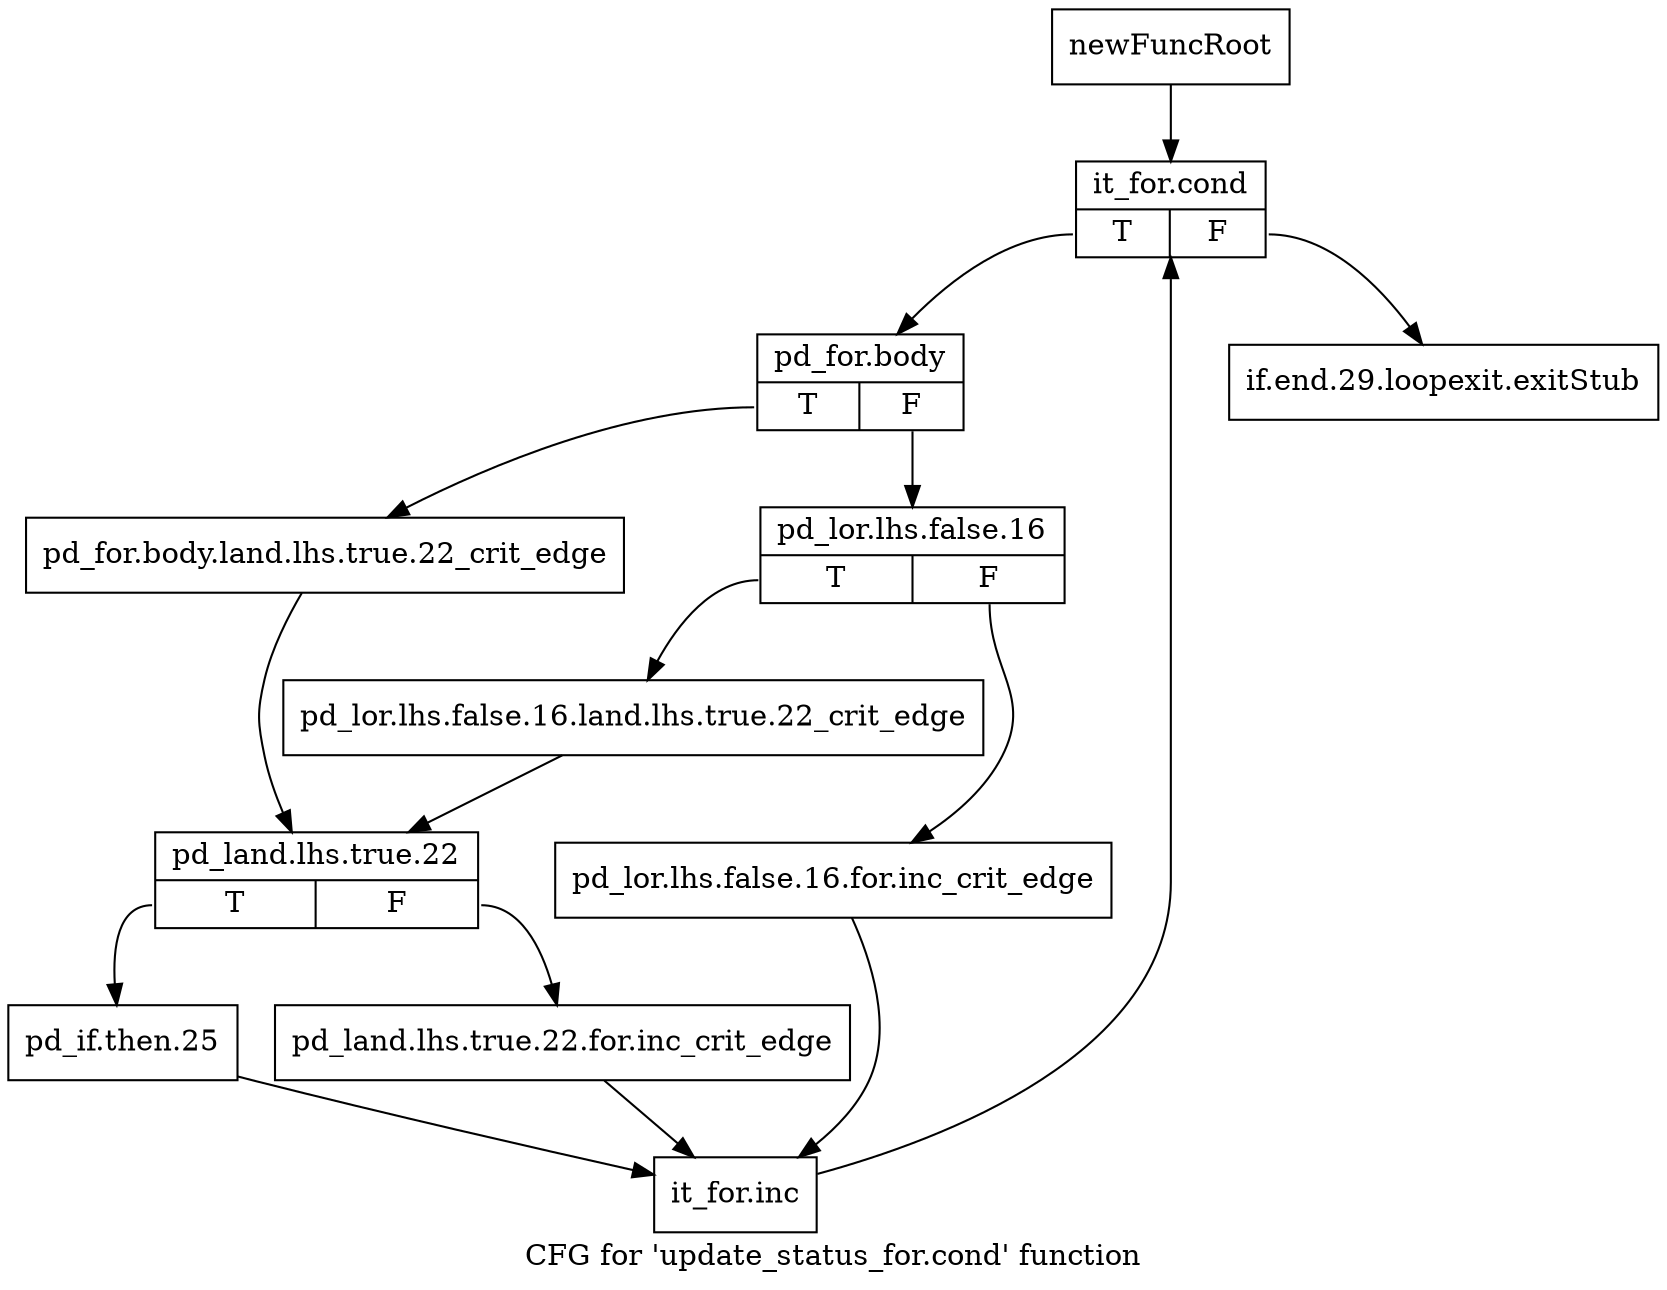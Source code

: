 digraph "CFG for 'update_status_for.cond' function" {
	label="CFG for 'update_status_for.cond' function";

	Node0x454b3b0 [shape=record,label="{newFuncRoot}"];
	Node0x454b3b0 -> Node0x454b450;
	Node0x454b400 [shape=record,label="{if.end.29.loopexit.exitStub}"];
	Node0x454b450 [shape=record,label="{it_for.cond|{<s0>T|<s1>F}}"];
	Node0x454b450:s0 -> Node0x454b4a0;
	Node0x454b450:s1 -> Node0x454b400;
	Node0x454b4a0 [shape=record,label="{pd_for.body|{<s0>T|<s1>F}}"];
	Node0x454b4a0:s0 -> Node0x454b5e0;
	Node0x454b4a0:s1 -> Node0x454b4f0;
	Node0x454b4f0 [shape=record,label="{pd_lor.lhs.false.16|{<s0>T|<s1>F}}"];
	Node0x454b4f0:s0 -> Node0x454b590;
	Node0x454b4f0:s1 -> Node0x454b540;
	Node0x454b540 [shape=record,label="{pd_lor.lhs.false.16.for.inc_crit_edge}"];
	Node0x454b540 -> Node0x454b720;
	Node0x454b590 [shape=record,label="{pd_lor.lhs.false.16.land.lhs.true.22_crit_edge}"];
	Node0x454b590 -> Node0x454b630;
	Node0x454b5e0 [shape=record,label="{pd_for.body.land.lhs.true.22_crit_edge}"];
	Node0x454b5e0 -> Node0x454b630;
	Node0x454b630 [shape=record,label="{pd_land.lhs.true.22|{<s0>T|<s1>F}}"];
	Node0x454b630:s0 -> Node0x454b6d0;
	Node0x454b630:s1 -> Node0x454b680;
	Node0x454b680 [shape=record,label="{pd_land.lhs.true.22.for.inc_crit_edge}"];
	Node0x454b680 -> Node0x454b720;
	Node0x454b6d0 [shape=record,label="{pd_if.then.25}"];
	Node0x454b6d0 -> Node0x454b720;
	Node0x454b720 [shape=record,label="{it_for.inc}"];
	Node0x454b720 -> Node0x454b450;
}
